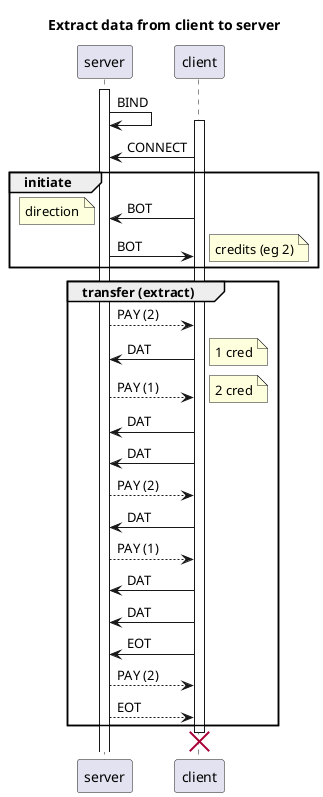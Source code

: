 @startuml
title Extract data from client to server
activate server
        server -> server: BIND
        activate client
                client -> server : CONNECT
                group initiate
                        client -> server : BOT
                        note left
                                direction
                        end note
                        server -> client : BOT
                        note right
                                credits (eg 2)
                        end note
                end
                group transfer (extract)
                        server --> client : PAY (2)
                        client  -> server : DAT
                        note right
                                1 cred
                        end note
                        server --> client : PAY (1)
                        note right
                                2 cred
                        end note
                        client  -> server : DAT
                        client  -> server : DAT
                        server --> client : PAY (2)
                        client  -> server : DAT
                        server --> client : PAY (1)
                        client  -> server : DAT
                        client  -> server : DAT
                        client -> server : EOT
                        server --> client : PAY (2)
                        server --> client : EOT
                end
                destroy client
                @enduml
